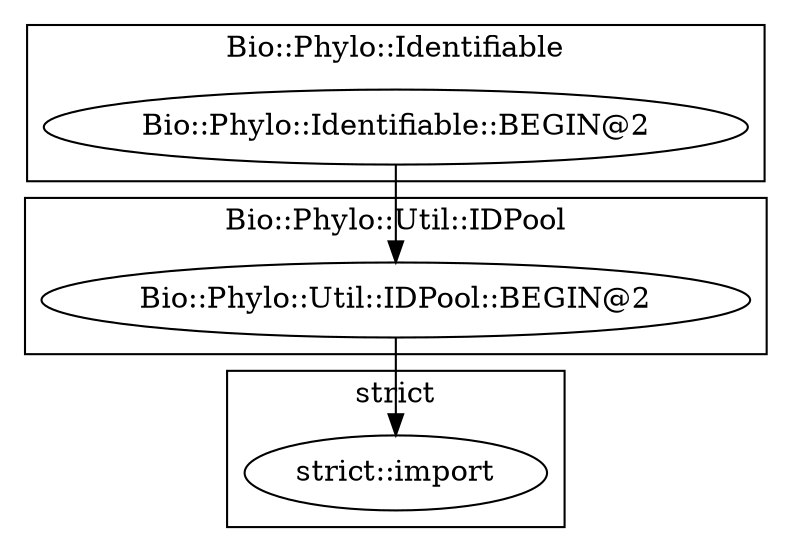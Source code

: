 digraph {
graph [overlap=false]
subgraph cluster_Bio_Phylo_Identifiable {
	label="Bio::Phylo::Identifiable";
	"Bio::Phylo::Identifiable::BEGIN@2";
}
subgraph cluster_Bio_Phylo_Util_IDPool {
	label="Bio::Phylo::Util::IDPool";
	"Bio::Phylo::Util::IDPool::BEGIN@2";
}
subgraph cluster_strict {
	label="strict";
	"strict::import";
}
"Bio::Phylo::Util::IDPool::BEGIN@2" -> "strict::import";
"Bio::Phylo::Identifiable::BEGIN@2" -> "Bio::Phylo::Util::IDPool::BEGIN@2";
}
